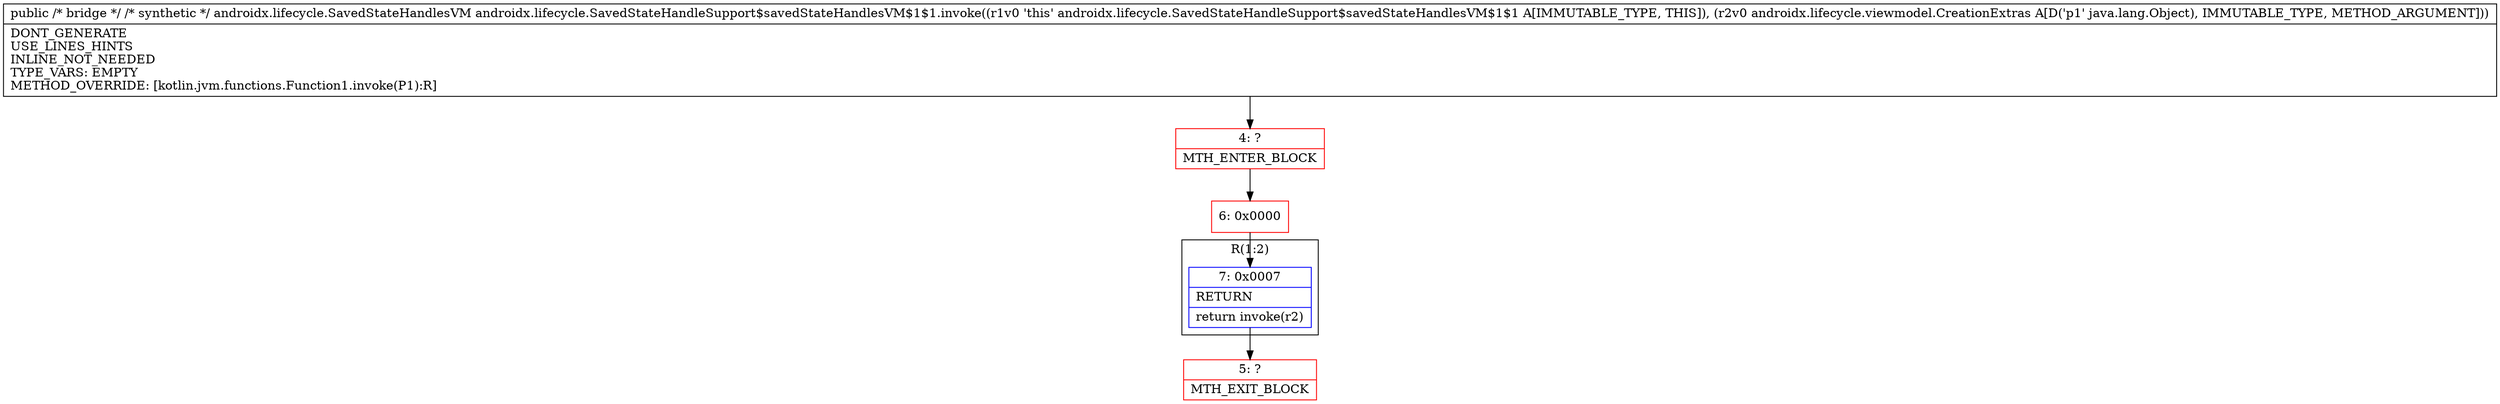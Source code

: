 digraph "CFG forandroidx.lifecycle.SavedStateHandleSupport$savedStateHandlesVM$1$1.invoke(Ljava\/lang\/Object;)Ljava\/lang\/Object;" {
subgraph cluster_Region_714452720 {
label = "R(1:2)";
node [shape=record,color=blue];
Node_7 [shape=record,label="{7\:\ 0x0007|RETURN\l|return invoke(r2)\l}"];
}
Node_4 [shape=record,color=red,label="{4\:\ ?|MTH_ENTER_BLOCK\l}"];
Node_6 [shape=record,color=red,label="{6\:\ 0x0000}"];
Node_5 [shape=record,color=red,label="{5\:\ ?|MTH_EXIT_BLOCK\l}"];
MethodNode[shape=record,label="{public \/* bridge *\/ \/* synthetic *\/ androidx.lifecycle.SavedStateHandlesVM androidx.lifecycle.SavedStateHandleSupport$savedStateHandlesVM$1$1.invoke((r1v0 'this' androidx.lifecycle.SavedStateHandleSupport$savedStateHandlesVM$1$1 A[IMMUTABLE_TYPE, THIS]), (r2v0 androidx.lifecycle.viewmodel.CreationExtras A[D('p1' java.lang.Object), IMMUTABLE_TYPE, METHOD_ARGUMENT]))  | DONT_GENERATE\lUSE_LINES_HINTS\lINLINE_NOT_NEEDED\lTYPE_VARS: EMPTY\lMETHOD_OVERRIDE: [kotlin.jvm.functions.Function1.invoke(P1):R]\l}"];
MethodNode -> Node_4;Node_7 -> Node_5;
Node_4 -> Node_6;
Node_6 -> Node_7;
}

